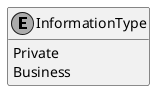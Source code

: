 ﻿@startuml
skinparam monochrome true
hide empty members

enum InformationType {
    Private
    Business
}

@enduml

